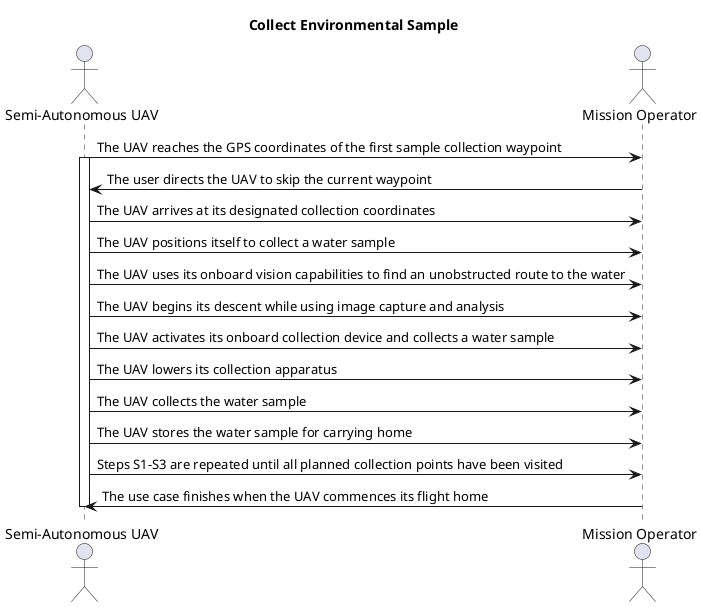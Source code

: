 @startuml
title "Collect Environmental Sample"

actor "Semi-Autonomous UAV" as UAV
actor "Mission Operator" as Operator

UAV -> Operator: The UAV reaches the GPS coordinates of the first sample collection waypoint

activate UAV
Operator -> UAV: The user directs the UAV to skip the current waypoint
UAV -> Operator: The UAV arrives at its designated collection coordinates
UAV -> Operator: The UAV positions itself to collect a water sample
UAV -> Operator: The UAV uses its onboard vision capabilities to find an unobstructed route to the water
UAV -> Operator: The UAV begins its descent while using image capture and analysis
UAV -> Operator: The UAV activates its onboard collection device and collects a water sample
UAV -> Operator: The UAV lowers its collection apparatus
UAV -> Operator: The UAV collects the water sample
UAV -> Operator: The UAV stores the water sample for carrying home
UAV -> Operator: Steps S1-S3 are repeated until all planned collection points have been visited
Operator -> UAV: The use case finishes when the UAV commences its flight home

deactivate UAV

@enduml
